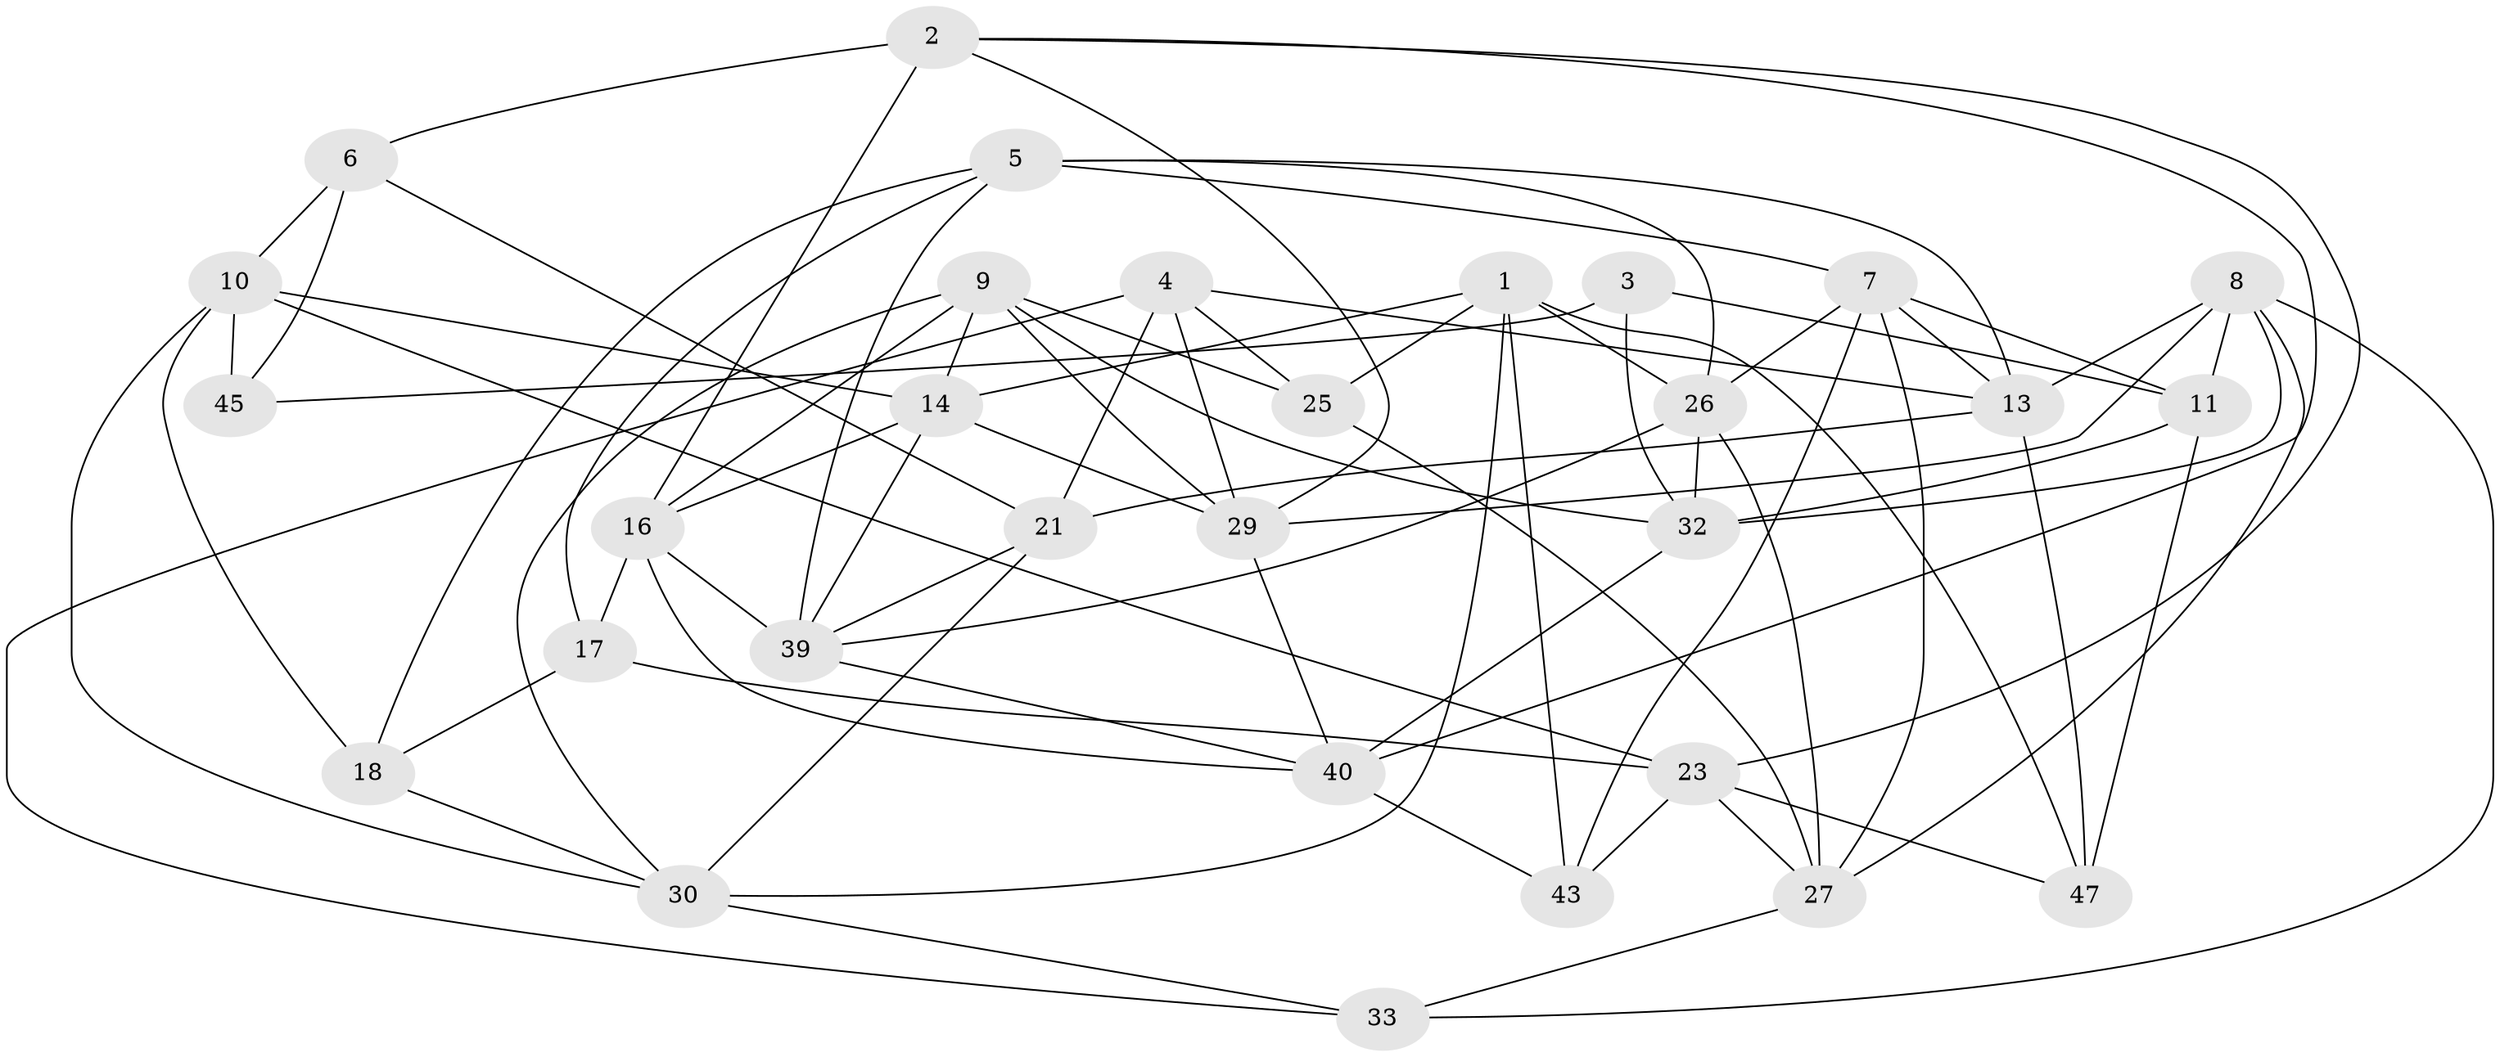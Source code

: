 // original degree distribution, {4: 1.0}
// Generated by graph-tools (version 1.1) at 2025/11/02/27/25 16:11:47]
// undirected, 30 vertices, 78 edges
graph export_dot {
graph [start="1"]
  node [color=gray90,style=filled];
  1 [super="+35"];
  2 [super="+15"];
  3;
  4 [super="+38"];
  5 [super="+52"];
  6 [super="+20"];
  7 [super="+24"];
  8 [super="+51"];
  9 [super="+19"];
  10 [super="+12"];
  11 [super="+44"];
  13 [super="+28"];
  14 [super="+22"];
  16 [super="+49"];
  17;
  18;
  21 [super="+34"];
  23 [super="+37"];
  25;
  26 [super="+46"];
  27 [super="+50"];
  29 [super="+31"];
  30 [super="+36"];
  32 [super="+41"];
  33;
  39 [super="+42"];
  40 [super="+48"];
  43;
  45;
  47;
  1 -- 43;
  1 -- 25;
  1 -- 47;
  1 -- 26;
  1 -- 30;
  1 -- 14;
  2 -- 6 [weight=2];
  2 -- 23;
  2 -- 29;
  2 -- 16;
  2 -- 40;
  3 -- 45;
  3 -- 11 [weight=2];
  3 -- 32;
  4 -- 21 [weight=2];
  4 -- 25;
  4 -- 33;
  4 -- 29;
  4 -- 13;
  5 -- 7;
  5 -- 39;
  5 -- 17;
  5 -- 26;
  5 -- 18;
  5 -- 13;
  6 -- 45 [weight=2];
  6 -- 21;
  6 -- 10;
  7 -- 26;
  7 -- 27;
  7 -- 43;
  7 -- 11;
  7 -- 13;
  8 -- 33;
  8 -- 32;
  8 -- 29;
  8 -- 27;
  8 -- 13;
  8 -- 11;
  9 -- 29;
  9 -- 16;
  9 -- 30;
  9 -- 32;
  9 -- 14;
  9 -- 25;
  10 -- 30;
  10 -- 18;
  10 -- 45;
  10 -- 23;
  10 -- 14;
  11 -- 47;
  11 -- 32;
  13 -- 47;
  13 -- 21;
  14 -- 16;
  14 -- 39;
  14 -- 29;
  16 -- 40;
  16 -- 17;
  16 -- 39;
  17 -- 23;
  17 -- 18;
  18 -- 30;
  21 -- 39;
  21 -- 30;
  23 -- 47;
  23 -- 43;
  23 -- 27;
  25 -- 27;
  26 -- 27;
  26 -- 32;
  26 -- 39;
  27 -- 33;
  29 -- 40;
  30 -- 33;
  32 -- 40;
  39 -- 40;
  40 -- 43;
}
